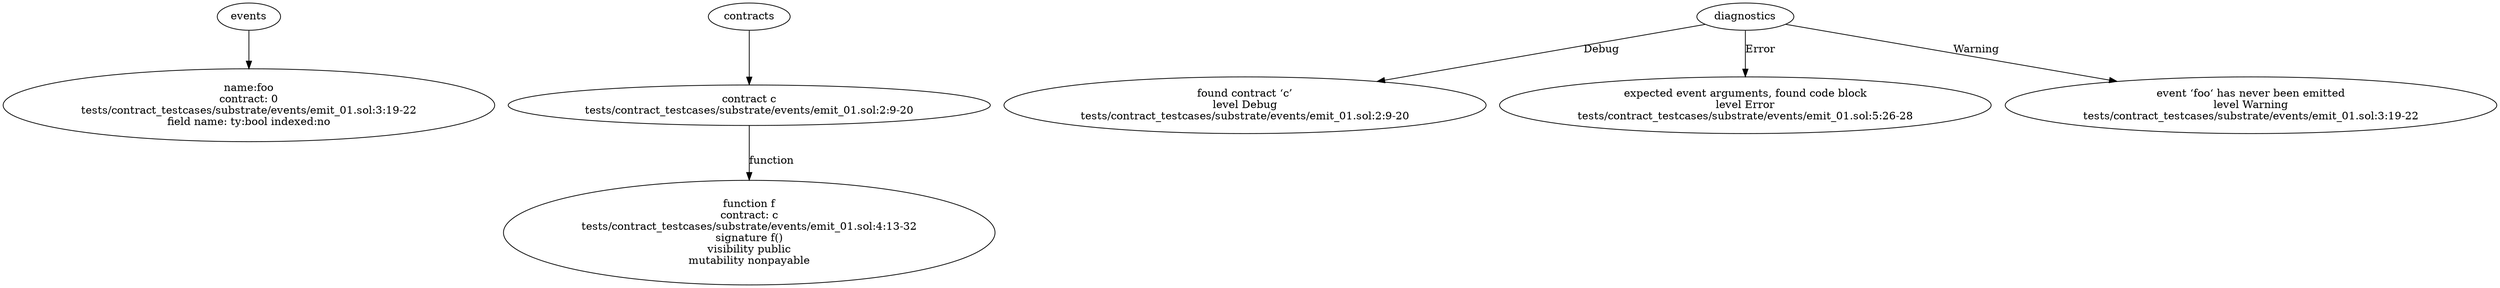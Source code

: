 strict digraph "tests/contract_testcases/substrate/events/emit_01.sol" {
	foo [label="name:foo\ncontract: 0\ntests/contract_testcases/substrate/events/emit_01.sol:3:19-22\nfield name: ty:bool indexed:no"]
	contract [label="contract c\ntests/contract_testcases/substrate/events/emit_01.sol:2:9-20"]
	f [label="function f\ncontract: c\ntests/contract_testcases/substrate/events/emit_01.sol:4:13-32\nsignature f()\nvisibility public\nmutability nonpayable"]
	diagnostic [label="found contract ‘c’\nlevel Debug\ntests/contract_testcases/substrate/events/emit_01.sol:2:9-20"]
	diagnostic_7 [label="expected event arguments, found code block\nlevel Error\ntests/contract_testcases/substrate/events/emit_01.sol:5:26-28"]
	diagnostic_8 [label="event ‘foo‘ has never been emitted\nlevel Warning\ntests/contract_testcases/substrate/events/emit_01.sol:3:19-22"]
	events -> foo
	contracts -> contract
	contract -> f [label="function"]
	diagnostics -> diagnostic [label="Debug"]
	diagnostics -> diagnostic_7 [label="Error"]
	diagnostics -> diagnostic_8 [label="Warning"]
}
